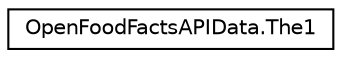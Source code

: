 digraph "Graphical Class Hierarchy"
{
 // LATEX_PDF_SIZE
  edge [fontname="Helvetica",fontsize="10",labelfontname="Helvetica",labelfontsize="10"];
  node [fontname="Helvetica",fontsize="10",shape=record];
  rankdir="LR";
  Node0 [label="OpenFoodFactsAPIData.The1",height=0.2,width=0.4,color="black", fillcolor="white", style="filled",URL="$class_open_food_facts_a_p_i_data_1_1_the1.html",tooltip=" "];
}
